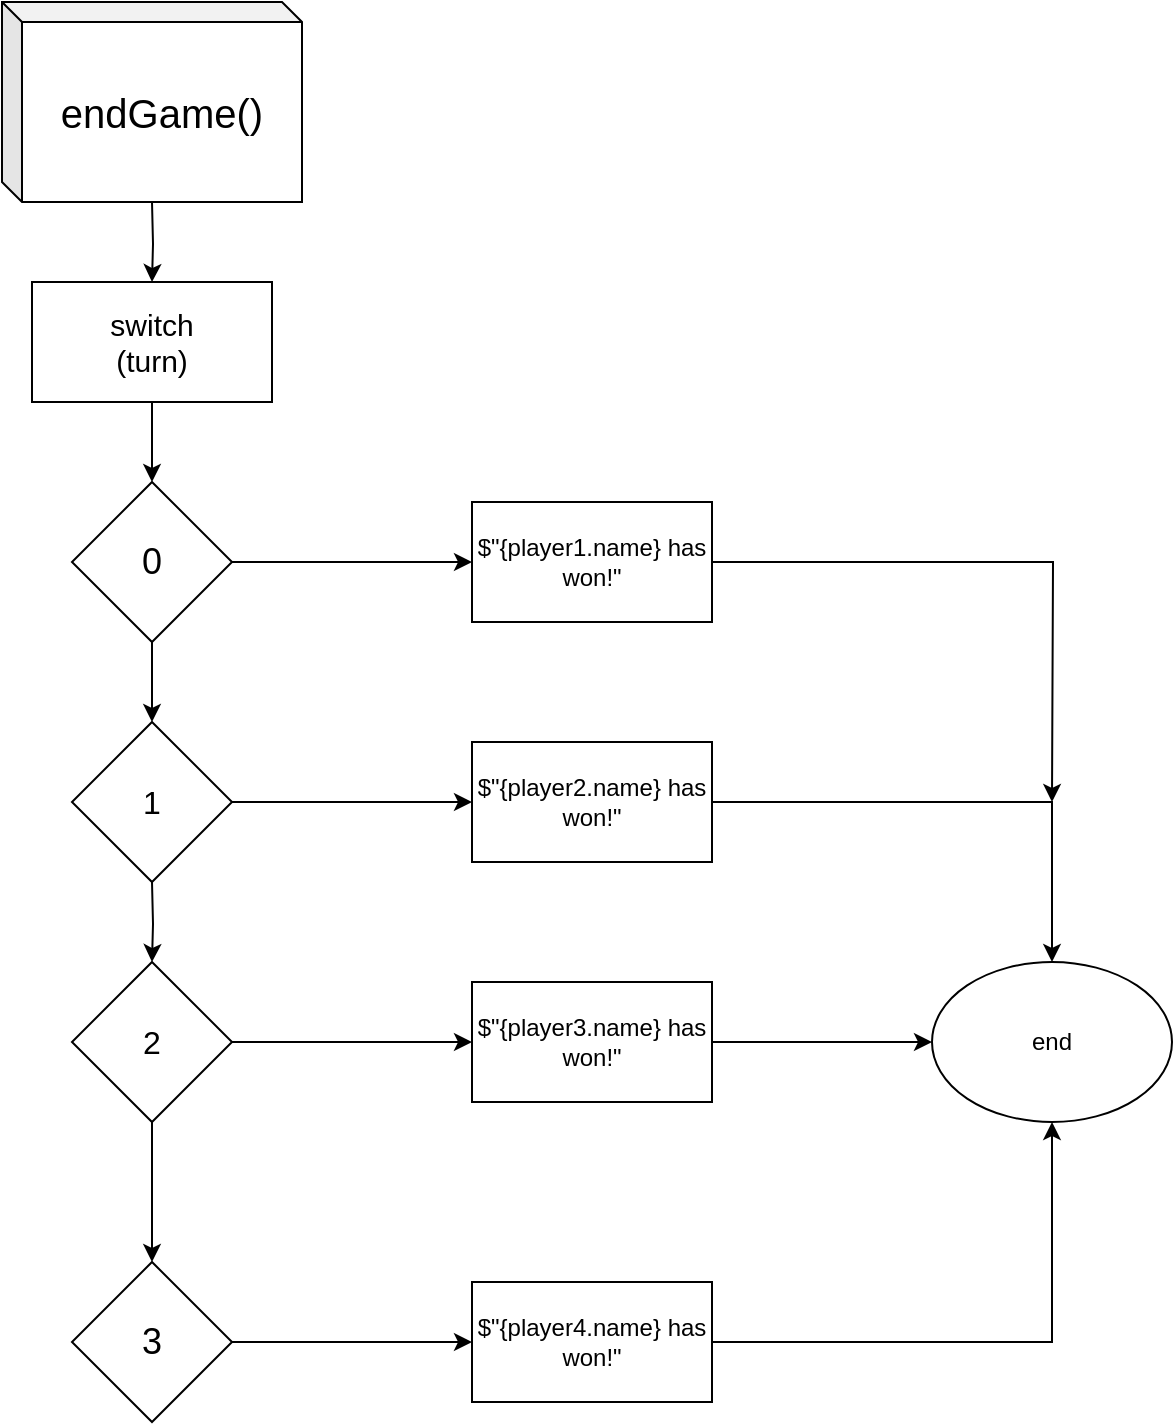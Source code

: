 <mxfile version="14.5.10" type="device"><diagram id="7WCl9esAc6OnONaXHaSA" name="Page-1"><mxGraphModel dx="1924" dy="1188" grid="1" gridSize="10" guides="1" tooltips="1" connect="1" arrows="1" fold="1" page="1" pageScale="1" pageWidth="850" pageHeight="1100" math="0" shadow="0"><root><mxCell id="0"/><mxCell id="1" parent="0"/><mxCell id="6D-M6WFTJnfY36C0lrIw-3" style="edgeStyle=orthogonalEdgeStyle;rounded=0;orthogonalLoop=1;jettySize=auto;html=1;exitX=0.5;exitY=1;exitDx=0;exitDy=0;entryX=0.5;entryY=0;entryDx=0;entryDy=0;" parent="1" target="6D-M6WFTJnfY36C0lrIw-2" edge="1"><mxGeometry relative="1" as="geometry"><mxPoint x="400" y="120" as="sourcePoint"/></mxGeometry></mxCell><mxCell id="6D-M6WFTJnfY36C0lrIw-4" style="edgeStyle=orthogonalEdgeStyle;rounded=0;orthogonalLoop=1;jettySize=auto;html=1;exitX=0.5;exitY=1;exitDx=0;exitDy=0;entryX=0.5;entryY=0;entryDx=0;entryDy=0;" parent="1" source="6D-M6WFTJnfY36C0lrIw-2" target="6D-M6WFTJnfY36C0lrIw-5" edge="1"><mxGeometry relative="1" as="geometry"><mxPoint x="400" y="250" as="targetPoint"/></mxGeometry></mxCell><mxCell id="6D-M6WFTJnfY36C0lrIw-2" value="&lt;font style=&quot;font-size: 15px&quot;&gt;switch&lt;br&gt;(turn)&lt;/font&gt;" style="rounded=0;whiteSpace=wrap;html=1;" parent="1" vertex="1"><mxGeometry x="340" y="160" width="120" height="60" as="geometry"/></mxCell><mxCell id="6D-M6WFTJnfY36C0lrIw-6" style="edgeStyle=orthogonalEdgeStyle;rounded=0;orthogonalLoop=1;jettySize=auto;html=1;exitX=0.5;exitY=1;exitDx=0;exitDy=0;entryX=0.5;entryY=0;entryDx=0;entryDy=0;" parent="1" source="6D-M6WFTJnfY36C0lrIw-5" target="6D-M6WFTJnfY36C0lrIw-7" edge="1"><mxGeometry relative="1" as="geometry"><mxPoint x="400" y="370" as="targetPoint"/></mxGeometry></mxCell><mxCell id="6D-M6WFTJnfY36C0lrIw-29" style="edgeStyle=orthogonalEdgeStyle;rounded=0;orthogonalLoop=1;jettySize=auto;html=1;exitX=1;exitY=0.5;exitDx=0;exitDy=0;entryX=0;entryY=0.5;entryDx=0;entryDy=0;strokeWidth=1;" parent="1" source="6D-M6WFTJnfY36C0lrIw-5" target="6D-M6WFTJnfY36C0lrIw-20" edge="1"><mxGeometry relative="1" as="geometry"/></mxCell><mxCell id="6D-M6WFTJnfY36C0lrIw-5" value="&lt;font style=&quot;font-size: 18px&quot;&gt;0&lt;/font&gt;" style="rhombus;whiteSpace=wrap;html=1;" parent="1" vertex="1"><mxGeometry x="360" y="260" width="80" height="80" as="geometry"/></mxCell><mxCell id="6D-M6WFTJnfY36C0lrIw-28" style="edgeStyle=orthogonalEdgeStyle;rounded=0;orthogonalLoop=1;jettySize=auto;html=1;exitX=1;exitY=0.5;exitDx=0;exitDy=0;entryX=0;entryY=0.5;entryDx=0;entryDy=0;strokeWidth=1;" parent="1" source="6D-M6WFTJnfY36C0lrIw-7" target="6D-M6WFTJnfY36C0lrIw-21" edge="1"><mxGeometry relative="1" as="geometry"/></mxCell><mxCell id="6D-M6WFTJnfY36C0lrIw-7" value="&lt;font style=&quot;font-size: 16px&quot;&gt;1&lt;/font&gt;" style="rhombus;whiteSpace=wrap;html=1;" parent="1" vertex="1"><mxGeometry x="360" y="380" width="80" height="80" as="geometry"/></mxCell><mxCell id="6D-M6WFTJnfY36C0lrIw-8" style="edgeStyle=orthogonalEdgeStyle;rounded=0;orthogonalLoop=1;jettySize=auto;html=1;exitX=0.5;exitY=1;exitDx=0;exitDy=0;entryX=0.5;entryY=0;entryDx=0;entryDy=0;" parent="1" target="6D-M6WFTJnfY36C0lrIw-9" edge="1"><mxGeometry relative="1" as="geometry"><mxPoint x="400" y="490" as="targetPoint"/><mxPoint x="400" y="460" as="sourcePoint"/></mxGeometry></mxCell><mxCell id="6D-M6WFTJnfY36C0lrIw-27" style="edgeStyle=orthogonalEdgeStyle;rounded=0;orthogonalLoop=1;jettySize=auto;html=1;exitX=1;exitY=0.5;exitDx=0;exitDy=0;strokeWidth=1;" parent="1" source="6D-M6WFTJnfY36C0lrIw-9" target="6D-M6WFTJnfY36C0lrIw-22" edge="1"><mxGeometry relative="1" as="geometry"/></mxCell><mxCell id="6D-M6WFTJnfY36C0lrIw-9" value="&lt;font style=&quot;font-size: 16px&quot;&gt;2&lt;/font&gt;" style="rhombus;whiteSpace=wrap;html=1;" parent="1" vertex="1"><mxGeometry x="360" y="500" width="80" height="80" as="geometry"/></mxCell><mxCell id="6D-M6WFTJnfY36C0lrIw-26" style="edgeStyle=orthogonalEdgeStyle;rounded=0;orthogonalLoop=1;jettySize=auto;html=1;exitX=0.5;exitY=0;exitDx=0;exitDy=0;entryX=0;entryY=0.5;entryDx=0;entryDy=0;strokeWidth=1;" parent="1" source="6D-M6WFTJnfY36C0lrIw-11" target="6D-M6WFTJnfY36C0lrIw-23" edge="1"><mxGeometry relative="1" as="geometry"/></mxCell><mxCell id="6D-M6WFTJnfY36C0lrIw-11" value="&lt;font style=&quot;font-size: 18px&quot;&gt;3&lt;/font&gt;" style="rhombus;whiteSpace=wrap;html=1;direction=south;" parent="1" vertex="1"><mxGeometry x="360" y="650" width="80" height="80" as="geometry"/></mxCell><mxCell id="6D-M6WFTJnfY36C0lrIw-19" value="" style="endArrow=classic;html=1;strokeWidth=1;exitX=0.5;exitY=1;exitDx=0;exitDy=0;" parent="1" edge="1" source="6D-M6WFTJnfY36C0lrIw-9"><mxGeometry width="50" height="50" relative="1" as="geometry"><mxPoint x="399.5" y="690" as="sourcePoint"/><mxPoint x="400" y="650" as="targetPoint"/></mxGeometry></mxCell><mxCell id="6D-M6WFTJnfY36C0lrIw-35" style="edgeStyle=orthogonalEdgeStyle;rounded=0;orthogonalLoop=1;jettySize=auto;html=1;exitX=1;exitY=0.5;exitDx=0;exitDy=0;strokeWidth=1;" parent="1" source="6D-M6WFTJnfY36C0lrIw-20" edge="1"><mxGeometry relative="1" as="geometry"><mxPoint x="850" y="420" as="targetPoint"/></mxGeometry></mxCell><mxCell id="6D-M6WFTJnfY36C0lrIw-20" value="$&quot;{player1.name} has won!&quot;" style="rounded=0;whiteSpace=wrap;html=1;" parent="1" vertex="1"><mxGeometry x="560" y="270" width="120" height="60" as="geometry"/></mxCell><mxCell id="6D-M6WFTJnfY36C0lrIw-34" style="edgeStyle=orthogonalEdgeStyle;rounded=0;orthogonalLoop=1;jettySize=auto;html=1;exitX=1;exitY=0.5;exitDx=0;exitDy=0;strokeWidth=1;entryX=0.5;entryY=0;entryDx=0;entryDy=0;" parent="1" source="6D-M6WFTJnfY36C0lrIw-21" target="6D-M6WFTJnfY36C0lrIw-37" edge="1"><mxGeometry relative="1" as="geometry"><mxPoint x="850" y="470" as="targetPoint"/></mxGeometry></mxCell><mxCell id="6D-M6WFTJnfY36C0lrIw-21" value="$&quot;{player2.name} has won!&quot;" style="rounded=0;whiteSpace=wrap;html=1;" parent="1" vertex="1"><mxGeometry x="560" y="390" width="120" height="60" as="geometry"/></mxCell><mxCell id="6D-M6WFTJnfY36C0lrIw-31" style="edgeStyle=orthogonalEdgeStyle;rounded=0;orthogonalLoop=1;jettySize=auto;html=1;exitX=1;exitY=0.5;exitDx=0;exitDy=0;entryX=0;entryY=0.5;entryDx=0;entryDy=0;strokeWidth=1;" parent="1" source="6D-M6WFTJnfY36C0lrIw-22" edge="1"><mxGeometry relative="1" as="geometry"><mxPoint x="790" y="540.0" as="targetPoint"/></mxGeometry></mxCell><mxCell id="6D-M6WFTJnfY36C0lrIw-22" value="$&quot;{player3.name} has won!&quot;" style="rounded=0;whiteSpace=wrap;html=1;" parent="1" vertex="1"><mxGeometry x="560" y="510" width="120" height="60" as="geometry"/></mxCell><mxCell id="6D-M6WFTJnfY36C0lrIw-33" style="edgeStyle=orthogonalEdgeStyle;rounded=0;orthogonalLoop=1;jettySize=auto;html=1;exitX=1;exitY=0.5;exitDx=0;exitDy=0;strokeWidth=1;entryX=0.5;entryY=1;entryDx=0;entryDy=0;" parent="1" source="6D-M6WFTJnfY36C0lrIw-23" edge="1" target="6D-M6WFTJnfY36C0lrIw-37"><mxGeometry relative="1" as="geometry"><mxPoint x="850" y="570" as="targetPoint"/></mxGeometry></mxCell><mxCell id="6D-M6WFTJnfY36C0lrIw-23" value="$&quot;{player4.name} has won!&quot;" style="rounded=0;whiteSpace=wrap;html=1;" parent="1" vertex="1"><mxGeometry x="560" y="660" width="120" height="60" as="geometry"/></mxCell><mxCell id="6D-M6WFTJnfY36C0lrIw-37" value="end" style="ellipse;whiteSpace=wrap;html=1;" parent="1" vertex="1"><mxGeometry x="790" y="500" width="120" height="80" as="geometry"/></mxCell><mxCell id="bTbb-8CXgV-Vgk0qcaSq-1" value="&lt;font style=&quot;font-size: 20px&quot;&gt;endGame()&lt;br&gt;&lt;/font&gt;" style="shape=cube;whiteSpace=wrap;html=1;boundedLbl=1;backgroundOutline=1;darkOpacity=0.05;darkOpacity2=0.1;size=10;" vertex="1" parent="1"><mxGeometry x="325" y="20" width="150" height="100" as="geometry"/></mxCell></root></mxGraphModel></diagram></mxfile>